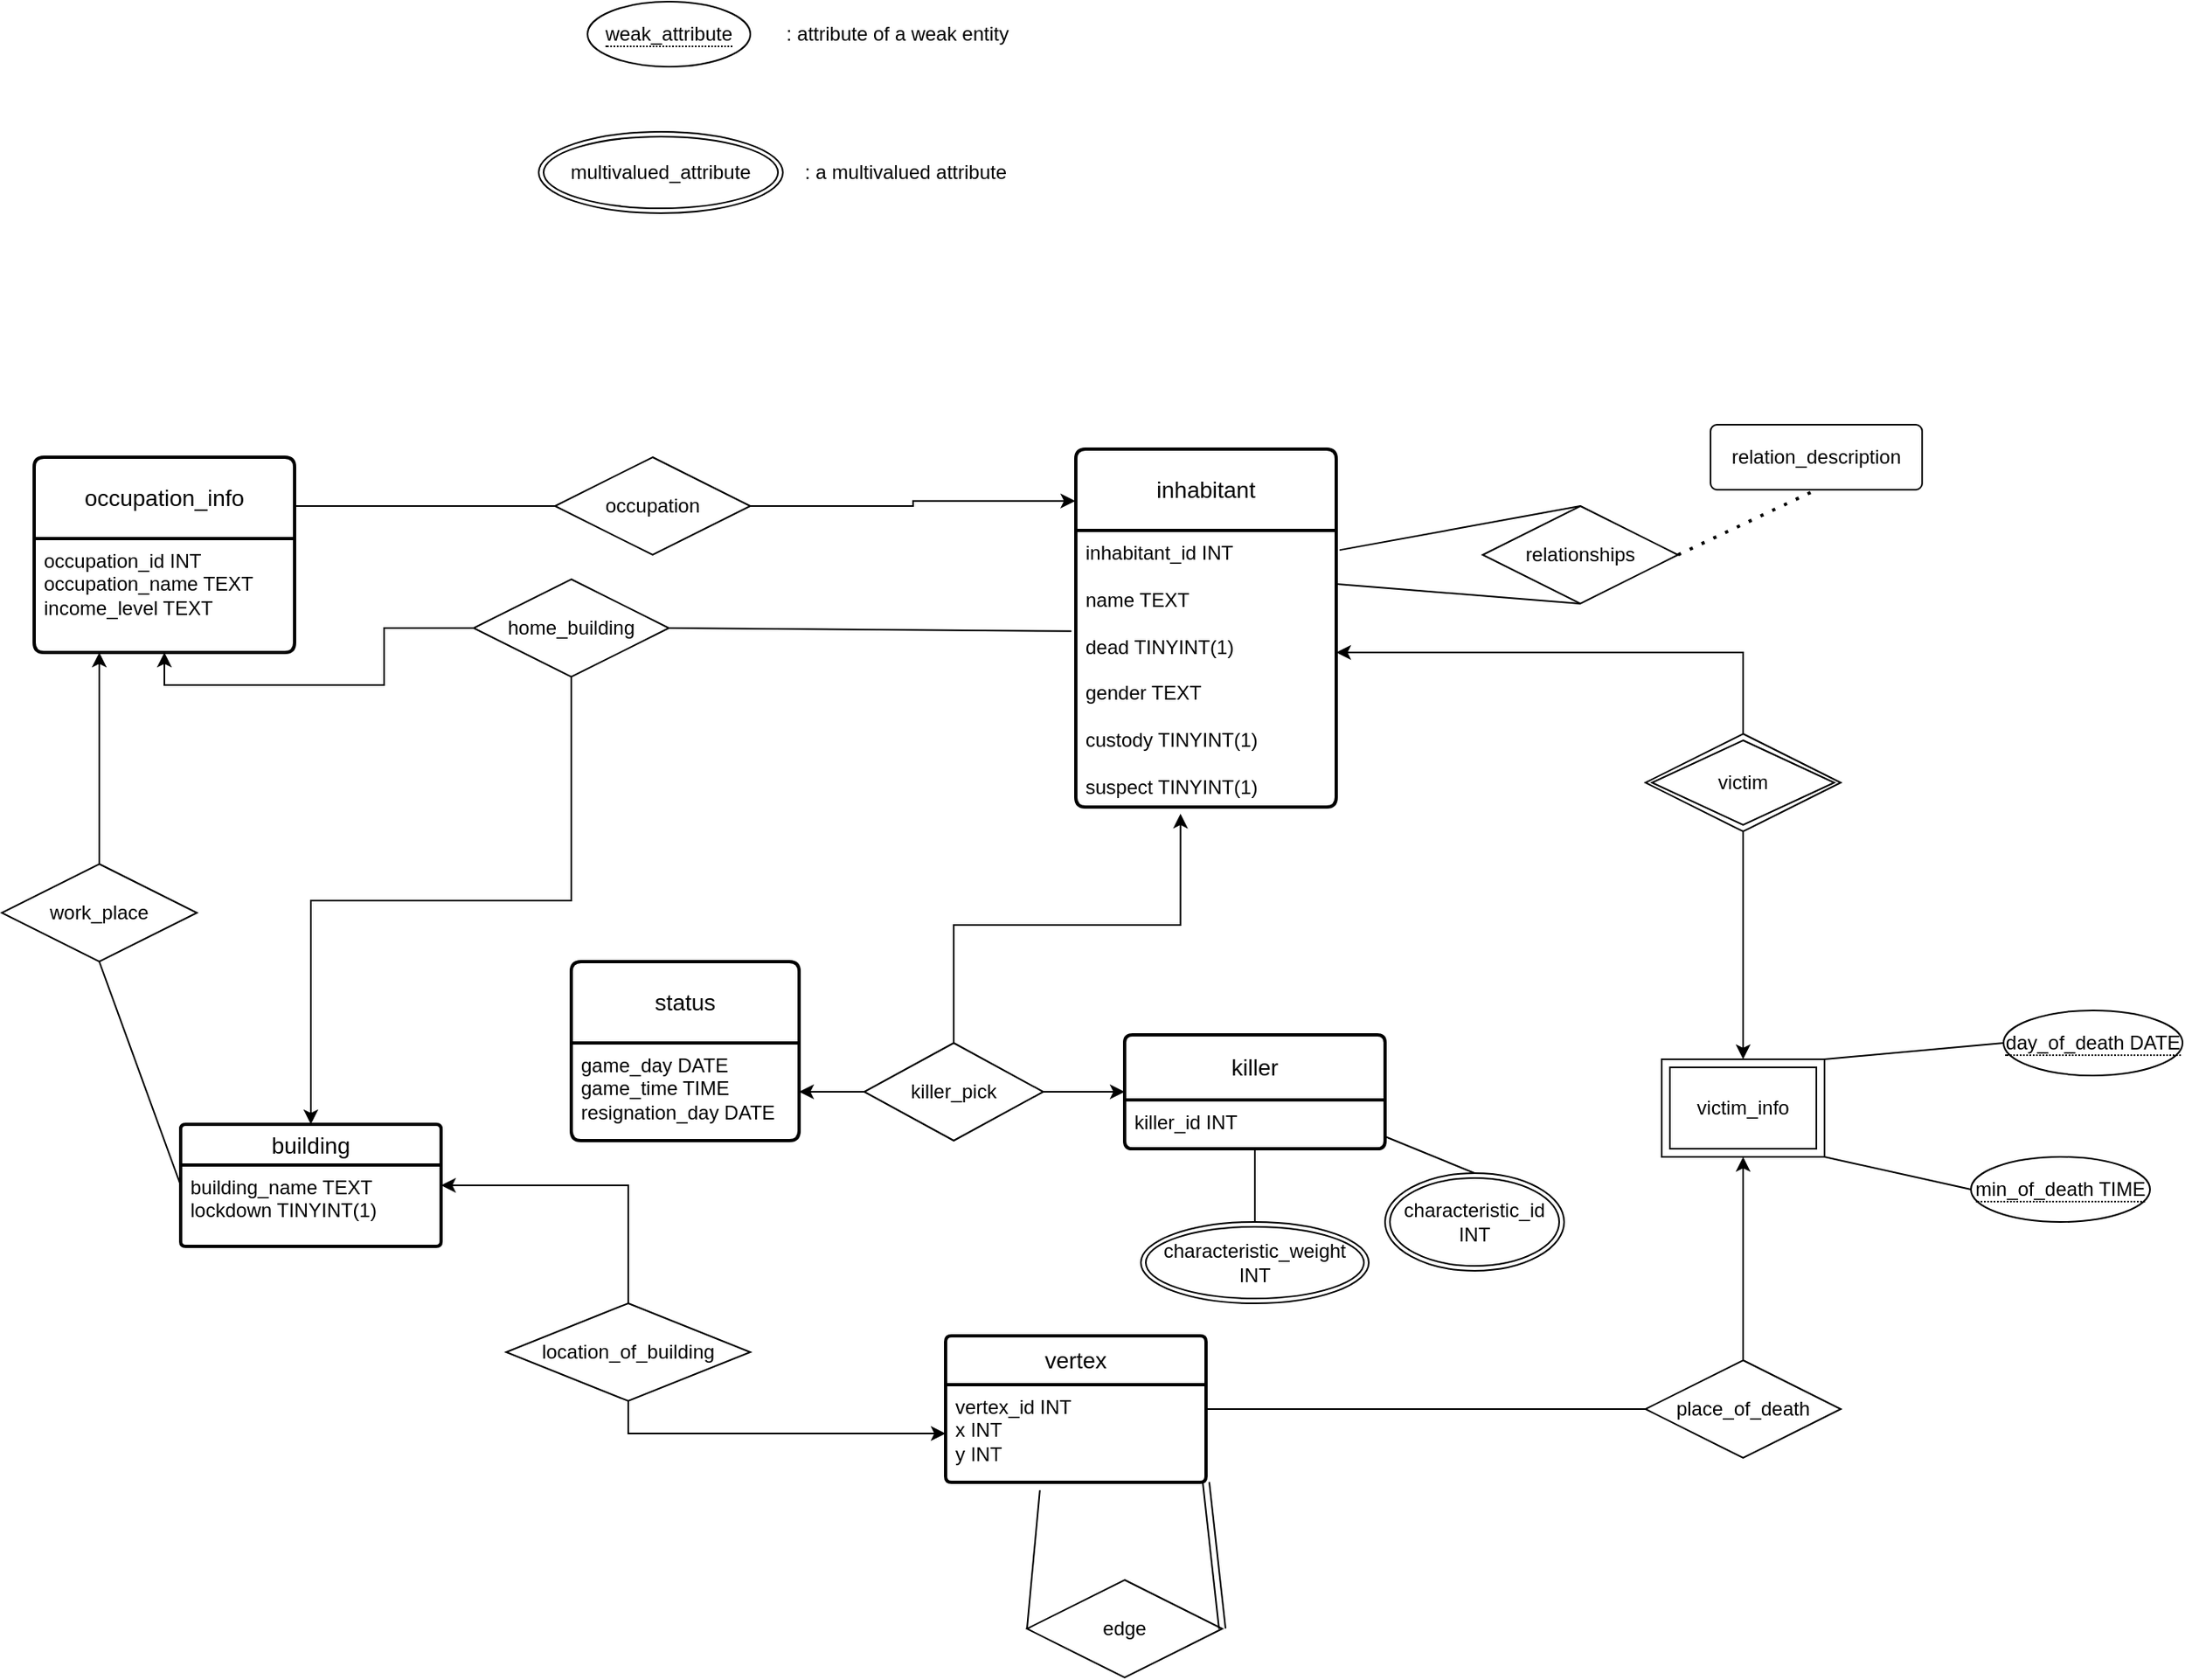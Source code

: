<mxfile version="22.1.3" type="github">
  <diagram id="R2lEEEUBdFMjLlhIrx00" name="Page-1">
    <mxGraphModel dx="1514" dy="969" grid="1" gridSize="10" guides="1" tooltips="1" connect="1" arrows="1" fold="1" page="1" pageScale="1" pageWidth="1654" pageHeight="1169" math="0" shadow="0" extFonts="Permanent Marker^https://fonts.googleapis.com/css?family=Permanent+Marker">
      <root>
        <mxCell id="0" />
        <mxCell id="1" parent="0" />
        <mxCell id="cdsCty-ngPJyCLLbnnnI-5" value="relationships" style="shape=rhombus;perimeter=rhombusPerimeter;whiteSpace=wrap;html=1;align=center;" parent="1" vertex="1">
          <mxGeometry x="1010" y="400" width="120" height="60" as="geometry" />
        </mxCell>
        <mxCell id="cdsCty-ngPJyCLLbnnnI-15" value="relation_description" style="rounded=1;arcSize=10;whiteSpace=wrap;html=1;align=center;" parent="1" vertex="1">
          <mxGeometry x="1150" y="350" width="130" height="40" as="geometry" />
        </mxCell>
        <mxCell id="cdsCty-ngPJyCLLbnnnI-17" value="" style="endArrow=none;dashed=1;html=1;dashPattern=1 3;strokeWidth=2;rounded=0;entryX=0.5;entryY=1;entryDx=0;entryDy=0;exitX=1;exitY=0.5;exitDx=0;exitDy=0;" parent="1" source="cdsCty-ngPJyCLLbnnnI-5" target="cdsCty-ngPJyCLLbnnnI-15" edge="1">
          <mxGeometry width="50" height="50" relative="1" as="geometry">
            <mxPoint x="700" y="575" as="sourcePoint" />
            <mxPoint x="750" y="525" as="targetPoint" />
          </mxGeometry>
        </mxCell>
        <mxCell id="cdsCty-ngPJyCLLbnnnI-18" value="victim_info" style="shape=ext;margin=3;double=1;whiteSpace=wrap;html=1;align=center;container=1;dropTarget=0;snapToPoint=0;backgroundOutline=0;metaEdit=0;moveCells=0;treeMoving=0;" parent="1" vertex="1">
          <mxGeometry x="1120" y="740" width="100" height="60" as="geometry" />
        </mxCell>
        <mxCell id="cdsCty-ngPJyCLLbnnnI-19" value="inhabitant" style="swimlane;childLayout=stackLayout;horizontal=1;startSize=50;horizontalStack=0;rounded=1;fontSize=14;fontStyle=0;strokeWidth=2;resizeParent=0;resizeLast=1;shadow=0;dashed=0;align=center;arcSize=4;whiteSpace=wrap;html=1;container=1;swimlaneBody=1;" parent="1" vertex="1">
          <mxGeometry x="760" y="365" width="160" height="220" as="geometry">
            <mxRectangle x="210" y="400" width="100" height="50" as="alternateBounds" />
          </mxGeometry>
        </mxCell>
        <mxCell id="cdsCty-ngPJyCLLbnnnI-20" value="inhabitant_id INT&lt;br&gt;&lt;br&gt;name TEXT&lt;br&gt;&lt;br style=&quot;border-color: var(--border-color); padding: 0px; margin: 0px;&quot;&gt;dead TINYINT(1)&lt;br&gt;&lt;br style=&quot;border-color: var(--border-color); padding: 0px; margin: 0px;&quot;&gt;gender TEXT&lt;br&gt;&lt;br style=&quot;border-color: var(--border-color); padding: 0px; margin: 0px;&quot;&gt;custody TINYINT(1)&lt;br&gt;&lt;br&gt;suspect TINYINT(1)" style="align=left;strokeColor=none;fillColor=none;spacingLeft=4;fontSize=12;verticalAlign=top;resizable=0;rotatable=0;part=1;html=1;" parent="cdsCty-ngPJyCLLbnnnI-19" vertex="1">
          <mxGeometry y="50" width="160" height="170" as="geometry" />
        </mxCell>
        <mxCell id="TqhwZRV8JNRU5DN2LlRJ-2" value="&lt;span style=&quot;border-bottom: 1px dotted&quot;&gt;day_of_death DATE&lt;/span&gt;" style="ellipse;whiteSpace=wrap;html=1;align=center;" vertex="1" parent="1">
          <mxGeometry x="1330" y="710" width="110" height="40" as="geometry" />
        </mxCell>
        <mxCell id="TqhwZRV8JNRU5DN2LlRJ-4" value="" style="endArrow=none;html=1;rounded=0;entryX=0;entryY=0.5;entryDx=0;entryDy=0;exitX=1;exitY=0;exitDx=0;exitDy=0;" edge="1" parent="1" source="cdsCty-ngPJyCLLbnnnI-18" target="TqhwZRV8JNRU5DN2LlRJ-2">
          <mxGeometry relative="1" as="geometry">
            <mxPoint x="340" y="540" as="sourcePoint" />
            <mxPoint x="500" y="540" as="targetPoint" />
          </mxGeometry>
        </mxCell>
        <mxCell id="TqhwZRV8JNRU5DN2LlRJ-5" value="&lt;span style=&quot;border-bottom: 1px dotted&quot;&gt;min_of_death TIME&lt;/span&gt;" style="ellipse;whiteSpace=wrap;html=1;align=center;" vertex="1" parent="1">
          <mxGeometry x="1310" y="800" width="110" height="40" as="geometry" />
        </mxCell>
        <mxCell id="TqhwZRV8JNRU5DN2LlRJ-6" value="" style="endArrow=none;html=1;rounded=0;entryX=0;entryY=0.5;entryDx=0;entryDy=0;exitX=1;exitY=1;exitDx=0;exitDy=0;" edge="1" parent="1" source="cdsCty-ngPJyCLLbnnnI-18" target="TqhwZRV8JNRU5DN2LlRJ-5">
          <mxGeometry relative="1" as="geometry">
            <mxPoint x="340" y="540" as="sourcePoint" />
            <mxPoint x="500" y="540" as="targetPoint" />
            <Array as="points" />
          </mxGeometry>
        </mxCell>
        <mxCell id="TqhwZRV8JNRU5DN2LlRJ-23" style="edgeStyle=orthogonalEdgeStyle;rounded=0;orthogonalLoop=1;jettySize=auto;html=1;exitX=0.5;exitY=1;exitDx=0;exitDy=0;entryX=0.5;entryY=0;entryDx=0;entryDy=0;" edge="1" parent="1" source="TqhwZRV8JNRU5DN2LlRJ-7" target="cdsCty-ngPJyCLLbnnnI-18">
          <mxGeometry relative="1" as="geometry" />
        </mxCell>
        <mxCell id="TqhwZRV8JNRU5DN2LlRJ-7" value="victim" style="shape=rhombus;double=1;perimeter=rhombusPerimeter;whiteSpace=wrap;html=1;align=center;" vertex="1" parent="1">
          <mxGeometry x="1110" y="540" width="120" height="60" as="geometry" />
        </mxCell>
        <mxCell id="TqhwZRV8JNRU5DN2LlRJ-13" value="vertex" style="swimlane;childLayout=stackLayout;horizontal=1;startSize=30;horizontalStack=0;rounded=1;fontSize=14;fontStyle=0;strokeWidth=2;resizeParent=0;resizeLast=1;shadow=0;dashed=0;align=center;arcSize=4;whiteSpace=wrap;html=1;" vertex="1" parent="1">
          <mxGeometry x="680" y="910" width="160" height="90" as="geometry" />
        </mxCell>
        <mxCell id="TqhwZRV8JNRU5DN2LlRJ-14" value="vertex_id INT&lt;br&gt;x INT&lt;br&gt;y INT" style="align=left;strokeColor=none;fillColor=none;spacingLeft=4;fontSize=12;verticalAlign=top;resizable=0;rotatable=0;part=1;html=1;" vertex="1" parent="TqhwZRV8JNRU5DN2LlRJ-13">
          <mxGeometry y="30" width="160" height="60" as="geometry" />
        </mxCell>
        <mxCell id="TqhwZRV8JNRU5DN2LlRJ-24" style="edgeStyle=orthogonalEdgeStyle;rounded=0;orthogonalLoop=1;jettySize=auto;html=1;exitX=0.5;exitY=0;exitDx=0;exitDy=0;entryX=0.5;entryY=1;entryDx=0;entryDy=0;" edge="1" parent="1" source="TqhwZRV8JNRU5DN2LlRJ-15" target="cdsCty-ngPJyCLLbnnnI-18">
          <mxGeometry relative="1" as="geometry" />
        </mxCell>
        <mxCell id="TqhwZRV8JNRU5DN2LlRJ-15" value="place_of_death" style="shape=rhombus;perimeter=rhombusPerimeter;whiteSpace=wrap;html=1;align=center;" vertex="1" parent="1">
          <mxGeometry x="1110" y="925" width="120" height="60" as="geometry" />
        </mxCell>
        <mxCell id="TqhwZRV8JNRU5DN2LlRJ-20" value="" style="endArrow=none;html=1;rounded=0;entryX=0.5;entryY=0;entryDx=0;entryDy=0;exitX=1.013;exitY=0.071;exitDx=0;exitDy=0;exitPerimeter=0;" edge="1" parent="1" source="cdsCty-ngPJyCLLbnnnI-20" target="cdsCty-ngPJyCLLbnnnI-5">
          <mxGeometry relative="1" as="geometry">
            <mxPoint x="350" y="680" as="sourcePoint" />
            <mxPoint x="510" y="680" as="targetPoint" />
          </mxGeometry>
        </mxCell>
        <mxCell id="TqhwZRV8JNRU5DN2LlRJ-21" value="" style="endArrow=none;html=1;rounded=0;entryX=0.5;entryY=1;entryDx=0;entryDy=0;exitX=1.006;exitY=0.194;exitDx=0;exitDy=0;exitPerimeter=0;" edge="1" parent="1" source="cdsCty-ngPJyCLLbnnnI-20" target="cdsCty-ngPJyCLLbnnnI-5">
          <mxGeometry relative="1" as="geometry">
            <mxPoint x="350" y="680" as="sourcePoint" />
            <mxPoint x="510" y="680" as="targetPoint" />
          </mxGeometry>
        </mxCell>
        <mxCell id="TqhwZRV8JNRU5DN2LlRJ-22" style="edgeStyle=orthogonalEdgeStyle;rounded=0;orthogonalLoop=1;jettySize=auto;html=1;exitX=0.5;exitY=0;exitDx=0;exitDy=0;entryX=1;entryY=0.441;entryDx=0;entryDy=0;entryPerimeter=0;" edge="1" parent="1" source="TqhwZRV8JNRU5DN2LlRJ-7" target="cdsCty-ngPJyCLLbnnnI-20">
          <mxGeometry relative="1" as="geometry" />
        </mxCell>
        <mxCell id="TqhwZRV8JNRU5DN2LlRJ-25" value="" style="endArrow=none;html=1;rounded=0;entryX=0;entryY=0.5;entryDx=0;entryDy=0;exitX=1;exitY=0.5;exitDx=0;exitDy=0;" edge="1" parent="1" source="TqhwZRV8JNRU5DN2LlRJ-13" target="TqhwZRV8JNRU5DN2LlRJ-15">
          <mxGeometry relative="1" as="geometry">
            <mxPoint x="350" y="680" as="sourcePoint" />
            <mxPoint x="510" y="680" as="targetPoint" />
          </mxGeometry>
        </mxCell>
        <mxCell id="TqhwZRV8JNRU5DN2LlRJ-26" value="edge" style="shape=rhombus;perimeter=rhombusPerimeter;whiteSpace=wrap;html=1;align=center;" vertex="1" parent="1">
          <mxGeometry x="730" y="1060" width="120" height="60" as="geometry" />
        </mxCell>
        <mxCell id="TqhwZRV8JNRU5DN2LlRJ-28" value="" style="shape=link;html=1;rounded=0;entryX=1;entryY=0.5;entryDx=0;entryDy=0;exitX=1;exitY=1;exitDx=0;exitDy=0;" edge="1" parent="1" source="TqhwZRV8JNRU5DN2LlRJ-14" target="TqhwZRV8JNRU5DN2LlRJ-26">
          <mxGeometry relative="1" as="geometry">
            <mxPoint x="460" y="860" as="sourcePoint" />
            <mxPoint x="620" y="860" as="targetPoint" />
          </mxGeometry>
        </mxCell>
        <mxCell id="TqhwZRV8JNRU5DN2LlRJ-29" value="" style="resizable=0;html=1;whiteSpace=wrap;align=right;verticalAlign=bottom;" connectable="0" vertex="1" parent="TqhwZRV8JNRU5DN2LlRJ-28">
          <mxGeometry x="1" relative="1" as="geometry" />
        </mxCell>
        <mxCell id="TqhwZRV8JNRU5DN2LlRJ-30" value="" style="endArrow=none;html=1;rounded=0;entryX=0;entryY=0.5;entryDx=0;entryDy=0;exitX=0.362;exitY=1.081;exitDx=0;exitDy=0;exitPerimeter=0;" edge="1" parent="1" source="TqhwZRV8JNRU5DN2LlRJ-14" target="TqhwZRV8JNRU5DN2LlRJ-26">
          <mxGeometry relative="1" as="geometry">
            <mxPoint x="350" y="680" as="sourcePoint" />
            <mxPoint x="510" y="680" as="targetPoint" />
          </mxGeometry>
        </mxCell>
        <mxCell id="TqhwZRV8JNRU5DN2LlRJ-31" value="building" style="swimlane;childLayout=stackLayout;horizontal=1;startSize=25;horizontalStack=0;rounded=1;fontSize=14;fontStyle=0;strokeWidth=2;resizeParent=0;resizeLast=1;shadow=0;dashed=0;align=center;arcSize=4;whiteSpace=wrap;html=1;" vertex="1" parent="1">
          <mxGeometry x="210" y="780" width="160" height="75" as="geometry" />
        </mxCell>
        <mxCell id="TqhwZRV8JNRU5DN2LlRJ-32" value="building_name TEXT&lt;br&gt;lockdown TINYINT(1)" style="align=left;strokeColor=none;fillColor=none;spacingLeft=4;fontSize=12;verticalAlign=top;resizable=0;rotatable=0;part=1;html=1;" vertex="1" parent="TqhwZRV8JNRU5DN2LlRJ-31">
          <mxGeometry y="25" width="160" height="50" as="geometry" />
        </mxCell>
        <mxCell id="-PaE_k066LT1cp-F2kjS-2" style="edgeStyle=orthogonalEdgeStyle;rounded=0;orthogonalLoop=1;jettySize=auto;html=1;exitX=0.5;exitY=0;exitDx=0;exitDy=0;entryX=1;entryY=0.25;entryDx=0;entryDy=0;" edge="1" parent="1" source="-PaE_k066LT1cp-F2kjS-1" target="TqhwZRV8JNRU5DN2LlRJ-32">
          <mxGeometry relative="1" as="geometry" />
        </mxCell>
        <mxCell id="-PaE_k066LT1cp-F2kjS-3" style="edgeStyle=orthogonalEdgeStyle;rounded=0;orthogonalLoop=1;jettySize=auto;html=1;exitX=0.5;exitY=1;exitDx=0;exitDy=0;entryX=0;entryY=0.5;entryDx=0;entryDy=0;" edge="1" parent="1" source="-PaE_k066LT1cp-F2kjS-1" target="TqhwZRV8JNRU5DN2LlRJ-14">
          <mxGeometry relative="1" as="geometry" />
        </mxCell>
        <mxCell id="-PaE_k066LT1cp-F2kjS-1" value="location_of_building" style="shape=rhombus;perimeter=rhombusPerimeter;whiteSpace=wrap;html=1;align=center;" vertex="1" parent="1">
          <mxGeometry x="410" y="890" width="150" height="60" as="geometry" />
        </mxCell>
        <mxCell id="-PaE_k066LT1cp-F2kjS-12" style="edgeStyle=orthogonalEdgeStyle;rounded=0;orthogonalLoop=1;jettySize=auto;html=1;exitX=0.5;exitY=1;exitDx=0;exitDy=0;" edge="1" parent="1" source="-PaE_k066LT1cp-F2kjS-4" target="TqhwZRV8JNRU5DN2LlRJ-31">
          <mxGeometry relative="1" as="geometry" />
        </mxCell>
        <mxCell id="-PaE_k066LT1cp-F2kjS-18" style="edgeStyle=orthogonalEdgeStyle;rounded=0;orthogonalLoop=1;jettySize=auto;html=1;exitX=0;exitY=0.5;exitDx=0;exitDy=0;entryX=0.5;entryY=1;entryDx=0;entryDy=0;" edge="1" parent="1" source="-PaE_k066LT1cp-F2kjS-4" target="-PaE_k066LT1cp-F2kjS-15">
          <mxGeometry relative="1" as="geometry" />
        </mxCell>
        <mxCell id="-PaE_k066LT1cp-F2kjS-4" value="home_building" style="shape=rhombus;perimeter=rhombusPerimeter;whiteSpace=wrap;html=1;align=center;" vertex="1" parent="1">
          <mxGeometry x="390" y="445" width="120" height="60" as="geometry" />
        </mxCell>
        <mxCell id="-PaE_k066LT1cp-F2kjS-13" value="" style="endArrow=none;html=1;rounded=0;entryX=-0.017;entryY=0.364;entryDx=0;entryDy=0;entryPerimeter=0;exitX=1;exitY=0.5;exitDx=0;exitDy=0;" edge="1" parent="1" source="-PaE_k066LT1cp-F2kjS-4" target="cdsCty-ngPJyCLLbnnnI-20">
          <mxGeometry relative="1" as="geometry">
            <mxPoint x="650" y="710" as="sourcePoint" />
            <mxPoint x="810" y="710" as="targetPoint" />
          </mxGeometry>
        </mxCell>
        <mxCell id="-PaE_k066LT1cp-F2kjS-14" value="occupation_info" style="swimlane;childLayout=stackLayout;horizontal=1;startSize=50;horizontalStack=0;rounded=1;fontSize=14;fontStyle=0;strokeWidth=2;resizeParent=0;resizeLast=1;shadow=0;dashed=0;align=center;arcSize=4;whiteSpace=wrap;html=1;" vertex="1" parent="1">
          <mxGeometry x="120" y="370" width="160" height="120" as="geometry" />
        </mxCell>
        <mxCell id="-PaE_k066LT1cp-F2kjS-15" value="occupation_id INT&lt;br&gt;occupation_name TEXT&lt;br&gt;income_level TEXT" style="align=left;strokeColor=none;fillColor=none;spacingLeft=4;fontSize=12;verticalAlign=top;resizable=0;rotatable=0;part=1;html=1;" vertex="1" parent="-PaE_k066LT1cp-F2kjS-14">
          <mxGeometry y="50" width="160" height="70" as="geometry" />
        </mxCell>
        <mxCell id="-PaE_k066LT1cp-F2kjS-20" style="edgeStyle=orthogonalEdgeStyle;rounded=0;orthogonalLoop=1;jettySize=auto;html=1;exitX=0.5;exitY=0;exitDx=0;exitDy=0;entryX=0.25;entryY=1;entryDx=0;entryDy=0;" edge="1" parent="1" source="-PaE_k066LT1cp-F2kjS-19" target="-PaE_k066LT1cp-F2kjS-15">
          <mxGeometry relative="1" as="geometry" />
        </mxCell>
        <mxCell id="-PaE_k066LT1cp-F2kjS-19" value="work_place" style="shape=rhombus;perimeter=rhombusPerimeter;whiteSpace=wrap;html=1;align=center;" vertex="1" parent="1">
          <mxGeometry x="100" y="620" width="120" height="60" as="geometry" />
        </mxCell>
        <mxCell id="-PaE_k066LT1cp-F2kjS-21" value="" style="endArrow=none;html=1;rounded=0;entryX=0;entryY=0.25;entryDx=0;entryDy=0;exitX=0.5;exitY=1;exitDx=0;exitDy=0;" edge="1" parent="1" source="-PaE_k066LT1cp-F2kjS-19" target="TqhwZRV8JNRU5DN2LlRJ-32">
          <mxGeometry relative="1" as="geometry">
            <mxPoint x="430" y="710" as="sourcePoint" />
            <mxPoint x="590" y="710" as="targetPoint" />
          </mxGeometry>
        </mxCell>
        <mxCell id="-PaE_k066LT1cp-F2kjS-22" value="occupation" style="shape=rhombus;perimeter=rhombusPerimeter;whiteSpace=wrap;html=1;align=center;" vertex="1" parent="1">
          <mxGeometry x="440" y="370" width="120" height="60" as="geometry" />
        </mxCell>
        <mxCell id="-PaE_k066LT1cp-F2kjS-23" style="edgeStyle=orthogonalEdgeStyle;rounded=0;orthogonalLoop=1;jettySize=auto;html=1;exitX=1;exitY=0.5;exitDx=0;exitDy=0;entryX=-0.002;entryY=0.145;entryDx=0;entryDy=0;entryPerimeter=0;" edge="1" parent="1" source="-PaE_k066LT1cp-F2kjS-22" target="cdsCty-ngPJyCLLbnnnI-19">
          <mxGeometry relative="1" as="geometry" />
        </mxCell>
        <mxCell id="-PaE_k066LT1cp-F2kjS-24" value="" style="endArrow=none;html=1;rounded=0;entryX=0;entryY=0.5;entryDx=0;entryDy=0;exitX=1;exitY=0.25;exitDx=0;exitDy=0;" edge="1" parent="1" source="-PaE_k066LT1cp-F2kjS-14" target="-PaE_k066LT1cp-F2kjS-22">
          <mxGeometry relative="1" as="geometry">
            <mxPoint x="430" y="710" as="sourcePoint" />
            <mxPoint x="590" y="710" as="targetPoint" />
          </mxGeometry>
        </mxCell>
        <mxCell id="-PaE_k066LT1cp-F2kjS-25" value="status" style="swimlane;childLayout=stackLayout;horizontal=1;startSize=50;horizontalStack=0;rounded=1;fontSize=14;fontStyle=0;strokeWidth=2;resizeParent=0;resizeLast=1;shadow=0;dashed=0;align=center;arcSize=4;whiteSpace=wrap;html=1;" vertex="1" parent="1">
          <mxGeometry x="450" y="680" width="140" height="110" as="geometry" />
        </mxCell>
        <mxCell id="-PaE_k066LT1cp-F2kjS-26" value="game_day DATE&lt;br&gt;game_time TIME&lt;br&gt;resignation_day DATE" style="align=left;strokeColor=none;fillColor=none;spacingLeft=4;fontSize=12;verticalAlign=top;resizable=0;rotatable=0;part=1;html=1;" vertex="1" parent="-PaE_k066LT1cp-F2kjS-25">
          <mxGeometry y="50" width="140" height="60" as="geometry" />
        </mxCell>
        <mxCell id="-PaE_k066LT1cp-F2kjS-27" value="killer" style="swimlane;childLayout=stackLayout;horizontal=1;startSize=40;horizontalStack=0;rounded=1;fontSize=14;fontStyle=0;strokeWidth=2;resizeParent=0;resizeLast=1;shadow=0;dashed=0;align=center;arcSize=4;whiteSpace=wrap;html=1;" vertex="1" parent="1">
          <mxGeometry x="790" y="725" width="160" height="70" as="geometry" />
        </mxCell>
        <mxCell id="-PaE_k066LT1cp-F2kjS-28" value="killer_id INT" style="align=left;strokeColor=none;fillColor=none;spacingLeft=4;fontSize=12;verticalAlign=top;resizable=0;rotatable=0;part=1;html=1;" vertex="1" parent="-PaE_k066LT1cp-F2kjS-27">
          <mxGeometry y="40" width="160" height="30" as="geometry" />
        </mxCell>
        <mxCell id="-PaE_k066LT1cp-F2kjS-29" value="characteristic_id INT" style="ellipse;shape=doubleEllipse;margin=3;whiteSpace=wrap;html=1;align=center;" vertex="1" parent="1">
          <mxGeometry x="950" y="810" width="110" height="60" as="geometry" />
        </mxCell>
        <mxCell id="-PaE_k066LT1cp-F2kjS-30" value="characteristic_weight&lt;br&gt;INT" style="ellipse;shape=doubleEllipse;margin=3;whiteSpace=wrap;html=1;align=center;" vertex="1" parent="1">
          <mxGeometry x="800" y="840" width="140" height="50" as="geometry" />
        </mxCell>
        <mxCell id="-PaE_k066LT1cp-F2kjS-33" value="" style="endArrow=none;html=1;rounded=0;entryX=0.5;entryY=1;entryDx=0;entryDy=0;exitX=0.5;exitY=0;exitDx=0;exitDy=0;" edge="1" parent="1" source="-PaE_k066LT1cp-F2kjS-30" target="-PaE_k066LT1cp-F2kjS-28">
          <mxGeometry relative="1" as="geometry">
            <mxPoint x="690" y="810" as="sourcePoint" />
            <mxPoint x="850" y="810" as="targetPoint" />
          </mxGeometry>
        </mxCell>
        <mxCell id="-PaE_k066LT1cp-F2kjS-34" value="" style="endArrow=none;html=1;rounded=0;entryX=0.5;entryY=0;entryDx=0;entryDy=0;exitX=1;exitY=0.75;exitDx=0;exitDy=0;" edge="1" parent="1" source="-PaE_k066LT1cp-F2kjS-28" target="-PaE_k066LT1cp-F2kjS-29">
          <mxGeometry relative="1" as="geometry">
            <mxPoint x="690" y="810" as="sourcePoint" />
            <mxPoint x="850" y="810" as="targetPoint" />
          </mxGeometry>
        </mxCell>
        <mxCell id="-PaE_k066LT1cp-F2kjS-37" style="edgeStyle=orthogonalEdgeStyle;rounded=0;orthogonalLoop=1;jettySize=auto;html=1;exitX=0;exitY=0.5;exitDx=0;exitDy=0;entryX=1;entryY=0.5;entryDx=0;entryDy=0;" edge="1" parent="1" source="-PaE_k066LT1cp-F2kjS-35" target="-PaE_k066LT1cp-F2kjS-26">
          <mxGeometry relative="1" as="geometry" />
        </mxCell>
        <mxCell id="-PaE_k066LT1cp-F2kjS-38" style="edgeStyle=orthogonalEdgeStyle;rounded=0;orthogonalLoop=1;jettySize=auto;html=1;entryX=0;entryY=0.5;entryDx=0;entryDy=0;" edge="1" parent="1" source="-PaE_k066LT1cp-F2kjS-35" target="-PaE_k066LT1cp-F2kjS-27">
          <mxGeometry relative="1" as="geometry" />
        </mxCell>
        <mxCell id="-PaE_k066LT1cp-F2kjS-35" value="killer_pick" style="shape=rhombus;perimeter=rhombusPerimeter;whiteSpace=wrap;html=1;align=center;" vertex="1" parent="1">
          <mxGeometry x="630" y="730" width="110" height="60" as="geometry" />
        </mxCell>
        <mxCell id="-PaE_k066LT1cp-F2kjS-40" style="edgeStyle=orthogonalEdgeStyle;rounded=0;orthogonalLoop=1;jettySize=auto;html=1;exitX=0.5;exitY=0;exitDx=0;exitDy=0;entryX=0.402;entryY=1.024;entryDx=0;entryDy=0;entryPerimeter=0;" edge="1" parent="1" source="-PaE_k066LT1cp-F2kjS-35" target="cdsCty-ngPJyCLLbnnnI-20">
          <mxGeometry relative="1" as="geometry" />
        </mxCell>
        <mxCell id="-PaE_k066LT1cp-F2kjS-41" value="&lt;span style=&quot;border-bottom: 1px dotted&quot;&gt;weak_attribute&lt;/span&gt;" style="ellipse;whiteSpace=wrap;html=1;align=center;" vertex="1" parent="1">
          <mxGeometry x="460" y="90" width="100" height="40" as="geometry" />
        </mxCell>
        <mxCell id="-PaE_k066LT1cp-F2kjS-42" value="multivalued_attribute" style="ellipse;shape=doubleEllipse;margin=3;whiteSpace=wrap;html=1;align=center;" vertex="1" parent="1">
          <mxGeometry x="430" y="170" width="150" height="50" as="geometry" />
        </mxCell>
        <mxCell id="-PaE_k066LT1cp-F2kjS-43" value=": attribute of a weak entity" style="text;html=1;align=center;verticalAlign=middle;resizable=0;points=[];autosize=1;strokeColor=none;fillColor=none;" vertex="1" parent="1">
          <mxGeometry x="570" y="95" width="160" height="30" as="geometry" />
        </mxCell>
        <mxCell id="-PaE_k066LT1cp-F2kjS-44" value=": a multivalued attribute" style="text;html=1;align=center;verticalAlign=middle;resizable=0;points=[];autosize=1;strokeColor=none;fillColor=none;" vertex="1" parent="1">
          <mxGeometry x="580" y="180" width="150" height="30" as="geometry" />
        </mxCell>
      </root>
    </mxGraphModel>
  </diagram>
</mxfile>

